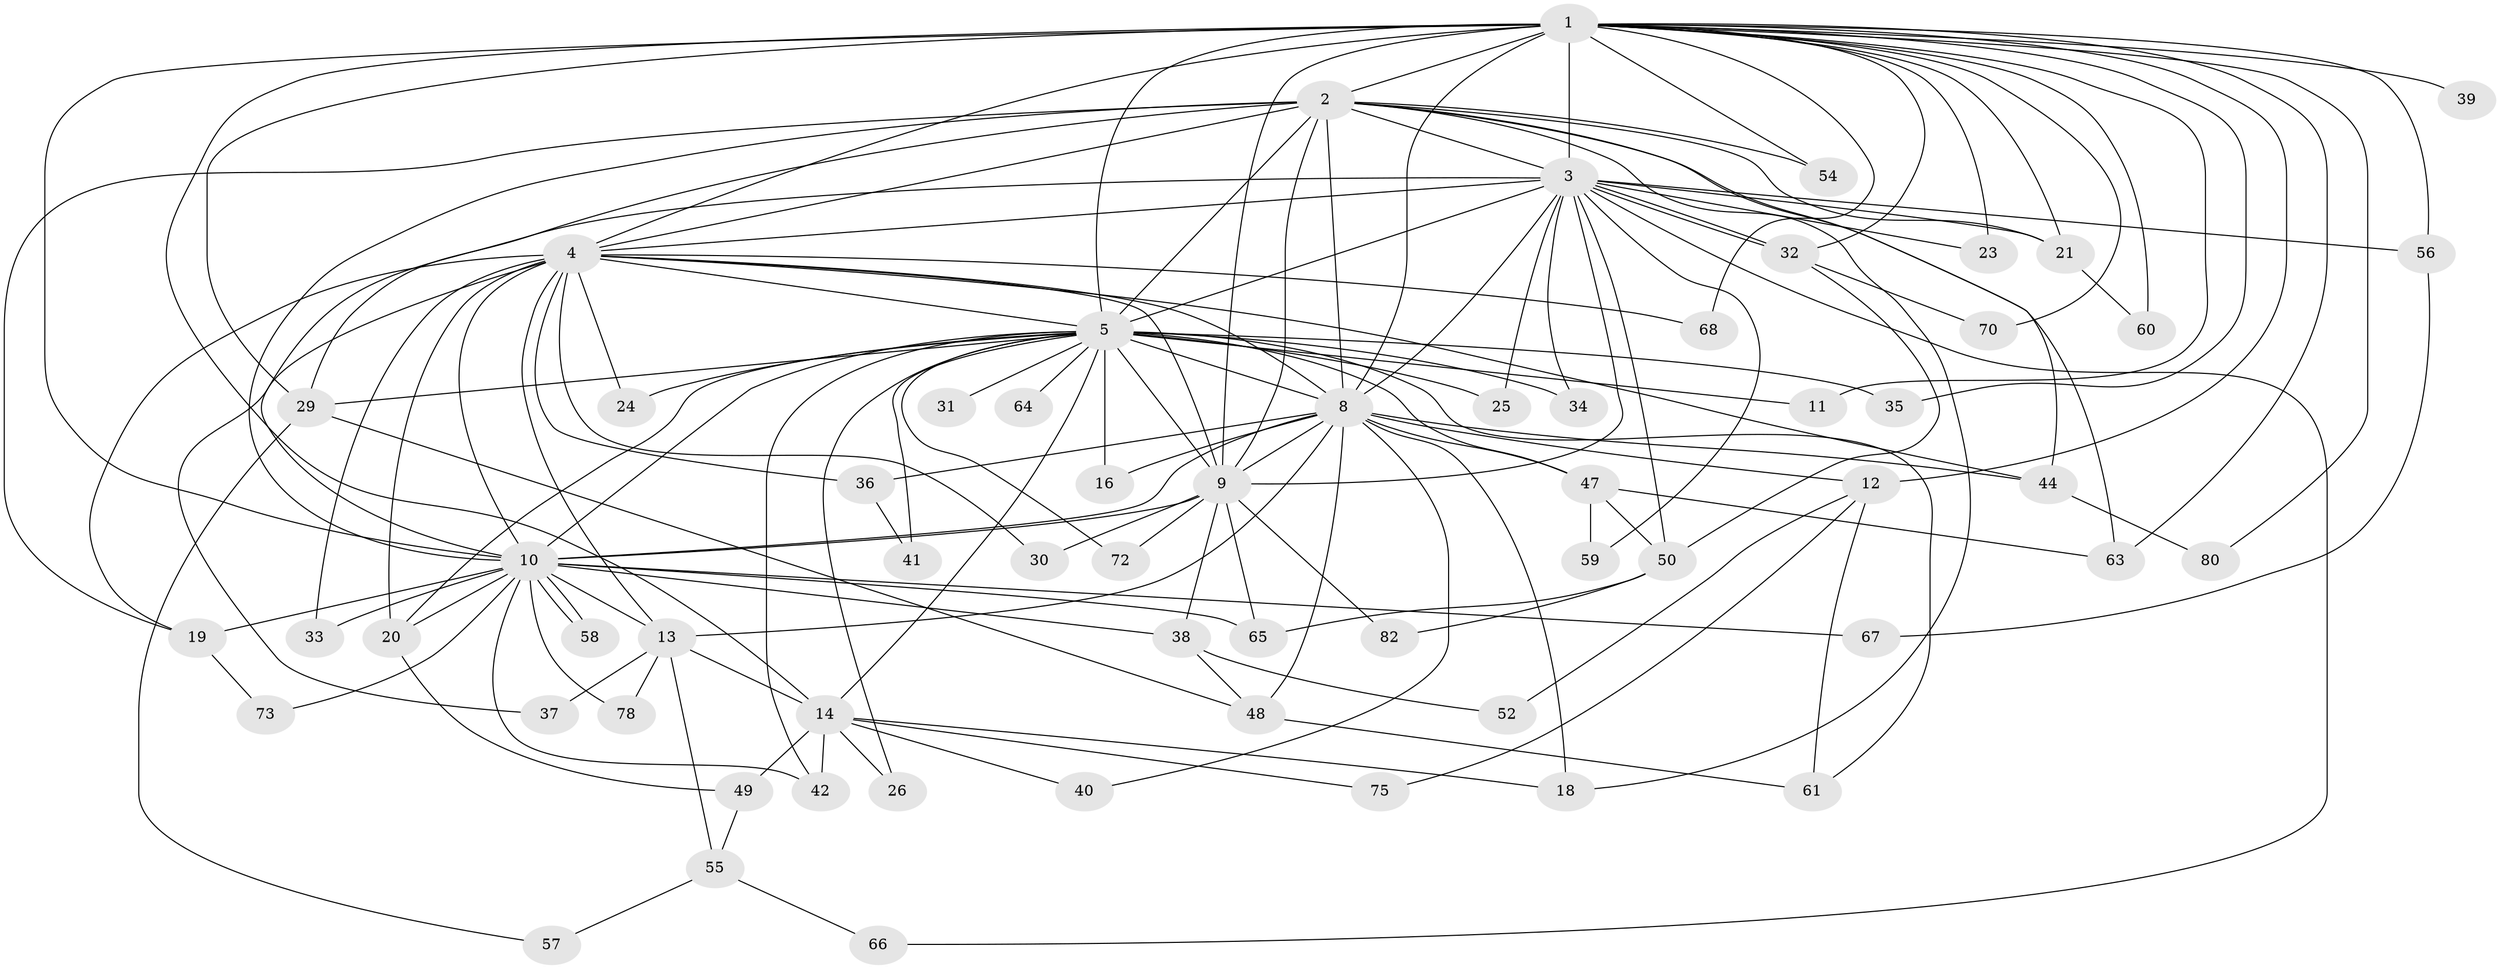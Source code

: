 // original degree distribution, {19: 0.011363636363636364, 17: 0.03409090909090909, 21: 0.022727272727272728, 16: 0.022727272727272728, 22: 0.011363636363636364, 24: 0.011363636363636364, 2: 0.5681818181818182, 4: 0.13636363636363635, 6: 0.011363636363636364, 8: 0.011363636363636364, 3: 0.11363636363636363, 5: 0.045454545454545456}
// Generated by graph-tools (version 1.1) at 2025/11/02/27/25 16:11:07]
// undirected, 62 vertices, 148 edges
graph export_dot {
graph [start="1"]
  node [color=gray90,style=filled];
  1 [super="+6"];
  2 [super="+43"];
  3 [super="+17"];
  4 [super="+46"];
  5 [super="+7"];
  8 [super="+27"];
  9 [super="+83"];
  10 [super="+28"];
  11;
  12 [super="+45"];
  13 [super="+15"];
  14 [super="+53"];
  16 [super="+85"];
  18;
  19 [super="+79"];
  20 [super="+22"];
  21 [super="+81"];
  23;
  24 [super="+74"];
  25;
  26;
  29 [super="+77"];
  30;
  31;
  32 [super="+87"];
  33;
  34;
  35;
  36;
  37;
  38;
  39;
  40;
  41;
  42 [super="+51"];
  44 [super="+86"];
  47 [super="+84"];
  48 [super="+62"];
  49;
  50 [super="+71"];
  52;
  54;
  55;
  56 [super="+69"];
  57;
  58;
  59;
  60;
  61 [super="+88"];
  63;
  64;
  65 [super="+76"];
  66;
  67;
  68;
  70;
  72;
  73;
  75;
  78;
  80;
  82;
  1 -- 2 [weight=2];
  1 -- 3 [weight=2];
  1 -- 4 [weight=2];
  1 -- 5 [weight=4];
  1 -- 8 [weight=2];
  1 -- 9 [weight=2];
  1 -- 10 [weight=2];
  1 -- 11;
  1 -- 12 [weight=2];
  1 -- 21;
  1 -- 23;
  1 -- 35;
  1 -- 39 [weight=2];
  1 -- 54;
  1 -- 60;
  1 -- 63;
  1 -- 80;
  1 -- 68;
  1 -- 70;
  1 -- 14;
  1 -- 29;
  1 -- 56;
  1 -- 32;
  2 -- 3;
  2 -- 4 [weight=2];
  2 -- 5 [weight=2];
  2 -- 8;
  2 -- 9;
  2 -- 10;
  2 -- 18;
  2 -- 19;
  2 -- 21;
  2 -- 29;
  2 -- 54;
  2 -- 63;
  2 -- 44;
  3 -- 4;
  3 -- 5 [weight=2];
  3 -- 8;
  3 -- 9 [weight=2];
  3 -- 10;
  3 -- 23;
  3 -- 25;
  3 -- 32;
  3 -- 32;
  3 -- 34;
  3 -- 56 [weight=2];
  3 -- 59;
  3 -- 66;
  3 -- 50;
  3 -- 21;
  4 -- 5 [weight=2];
  4 -- 8;
  4 -- 9;
  4 -- 10;
  4 -- 24;
  4 -- 30;
  4 -- 33;
  4 -- 36 [weight=2];
  4 -- 37;
  4 -- 44;
  4 -- 68;
  4 -- 19;
  4 -- 20;
  4 -- 13;
  5 -- 8 [weight=2];
  5 -- 9 [weight=2];
  5 -- 10 [weight=2];
  5 -- 11;
  5 -- 16;
  5 -- 42;
  5 -- 47;
  5 -- 64 [weight=2];
  5 -- 72;
  5 -- 14;
  5 -- 20;
  5 -- 24 [weight=2];
  5 -- 25;
  5 -- 26;
  5 -- 31;
  5 -- 34;
  5 -- 35;
  5 -- 41;
  5 -- 61;
  5 -- 29;
  8 -- 9;
  8 -- 10;
  8 -- 13;
  8 -- 16 [weight=2];
  8 -- 36;
  8 -- 40;
  8 -- 47;
  8 -- 48;
  8 -- 18;
  8 -- 44;
  8 -- 12;
  9 -- 10 [weight=2];
  9 -- 30;
  9 -- 38;
  9 -- 65;
  9 -- 72;
  9 -- 82;
  10 -- 13;
  10 -- 19;
  10 -- 20;
  10 -- 33;
  10 -- 38;
  10 -- 42;
  10 -- 58;
  10 -- 58;
  10 -- 65;
  10 -- 67;
  10 -- 73;
  10 -- 78;
  12 -- 75;
  12 -- 61;
  12 -- 52;
  13 -- 14;
  13 -- 55;
  13 -- 78;
  13 -- 37;
  14 -- 18;
  14 -- 26;
  14 -- 40;
  14 -- 49;
  14 -- 75;
  14 -- 42;
  19 -- 73;
  20 -- 49;
  21 -- 60;
  29 -- 48;
  29 -- 57;
  32 -- 50;
  32 -- 70;
  36 -- 41;
  38 -- 52;
  38 -- 48;
  44 -- 80;
  47 -- 50;
  47 -- 59;
  47 -- 63;
  48 -- 61;
  49 -- 55;
  50 -- 82;
  50 -- 65;
  55 -- 57;
  55 -- 66;
  56 -- 67;
}
